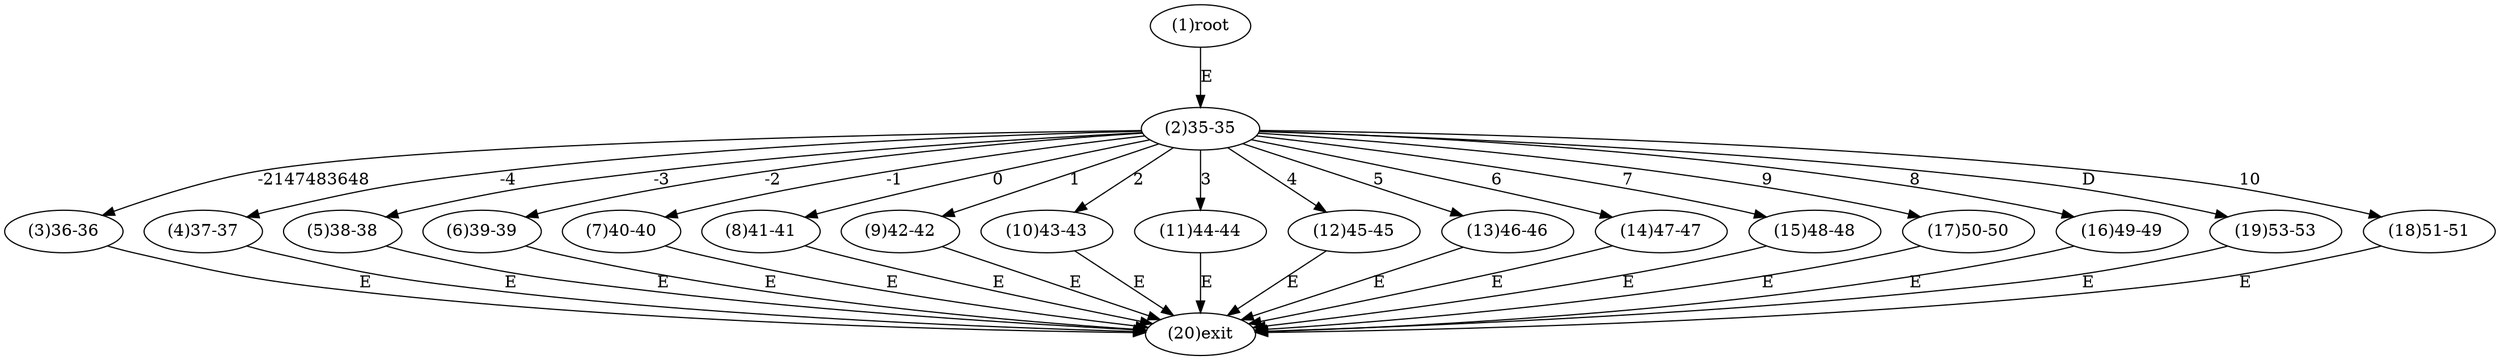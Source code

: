 digraph "" { 
1[ label="(1)root"];
2[ label="(2)35-35"];
3[ label="(3)36-36"];
4[ label="(4)37-37"];
5[ label="(5)38-38"];
6[ label="(6)39-39"];
7[ label="(7)40-40"];
8[ label="(8)41-41"];
9[ label="(9)42-42"];
10[ label="(10)43-43"];
11[ label="(11)44-44"];
12[ label="(12)45-45"];
13[ label="(13)46-46"];
14[ label="(14)47-47"];
15[ label="(15)48-48"];
17[ label="(17)50-50"];
16[ label="(16)49-49"];
19[ label="(19)53-53"];
18[ label="(18)51-51"];
20[ label="(20)exit"];
1->2[ label="E"];
2->3[ label="-2147483648"];
2->4[ label="-4"];
2->5[ label="-3"];
2->6[ label="-2"];
2->7[ label="-1"];
2->8[ label="0"];
2->9[ label="1"];
2->10[ label="2"];
2->11[ label="3"];
2->12[ label="4"];
2->13[ label="5"];
2->14[ label="6"];
2->15[ label="7"];
2->16[ label="8"];
2->17[ label="9"];
2->18[ label="10"];
2->19[ label="D"];
3->20[ label="E"];
4->20[ label="E"];
5->20[ label="E"];
6->20[ label="E"];
7->20[ label="E"];
8->20[ label="E"];
9->20[ label="E"];
10->20[ label="E"];
11->20[ label="E"];
12->20[ label="E"];
13->20[ label="E"];
14->20[ label="E"];
15->20[ label="E"];
16->20[ label="E"];
17->20[ label="E"];
18->20[ label="E"];
19->20[ label="E"];
}